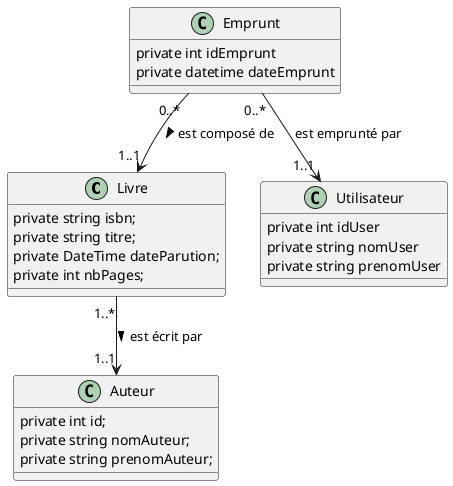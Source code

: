 @startuml
'https://plantuml.com/class-diagram

class Livre{

    private string isbn;
    private string titre;
    private DateTime dateParution;
    private int nbPages;

}

class Emprunt{
    private int idEmprunt
    private datetime dateEmprunt
}

class Utilisateur{
    private int idUser
    private string nomUser
    private string prenomUser

}

class Auteur{

    private int id;
    private string nomAuteur;
    private string prenomAuteur;

}

Livre "1..*"-->"1..1" Auteur : est écrit par >
Emprunt "0..*"--> "1..1" Utilisateur : est emprunté par
Emprunt "0..*"-->"1..1" Livre : est composé de >
@enduml